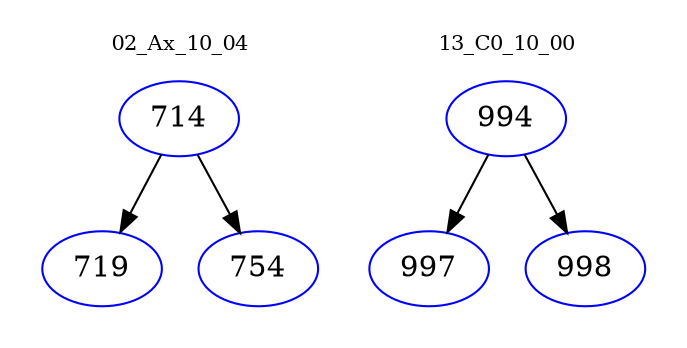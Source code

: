 digraph{
subgraph cluster_0 {
color = white
label = "02_Ax_10_04";
fontsize=10;
T0_714 [label="714", color="blue"]
T0_714 -> T0_719 [color="black"]
T0_719 [label="719", color="blue"]
T0_714 -> T0_754 [color="black"]
T0_754 [label="754", color="blue"]
}
subgraph cluster_1 {
color = white
label = "13_C0_10_00";
fontsize=10;
T1_994 [label="994", color="blue"]
T1_994 -> T1_997 [color="black"]
T1_997 [label="997", color="blue"]
T1_994 -> T1_998 [color="black"]
T1_998 [label="998", color="blue"]
}
}
